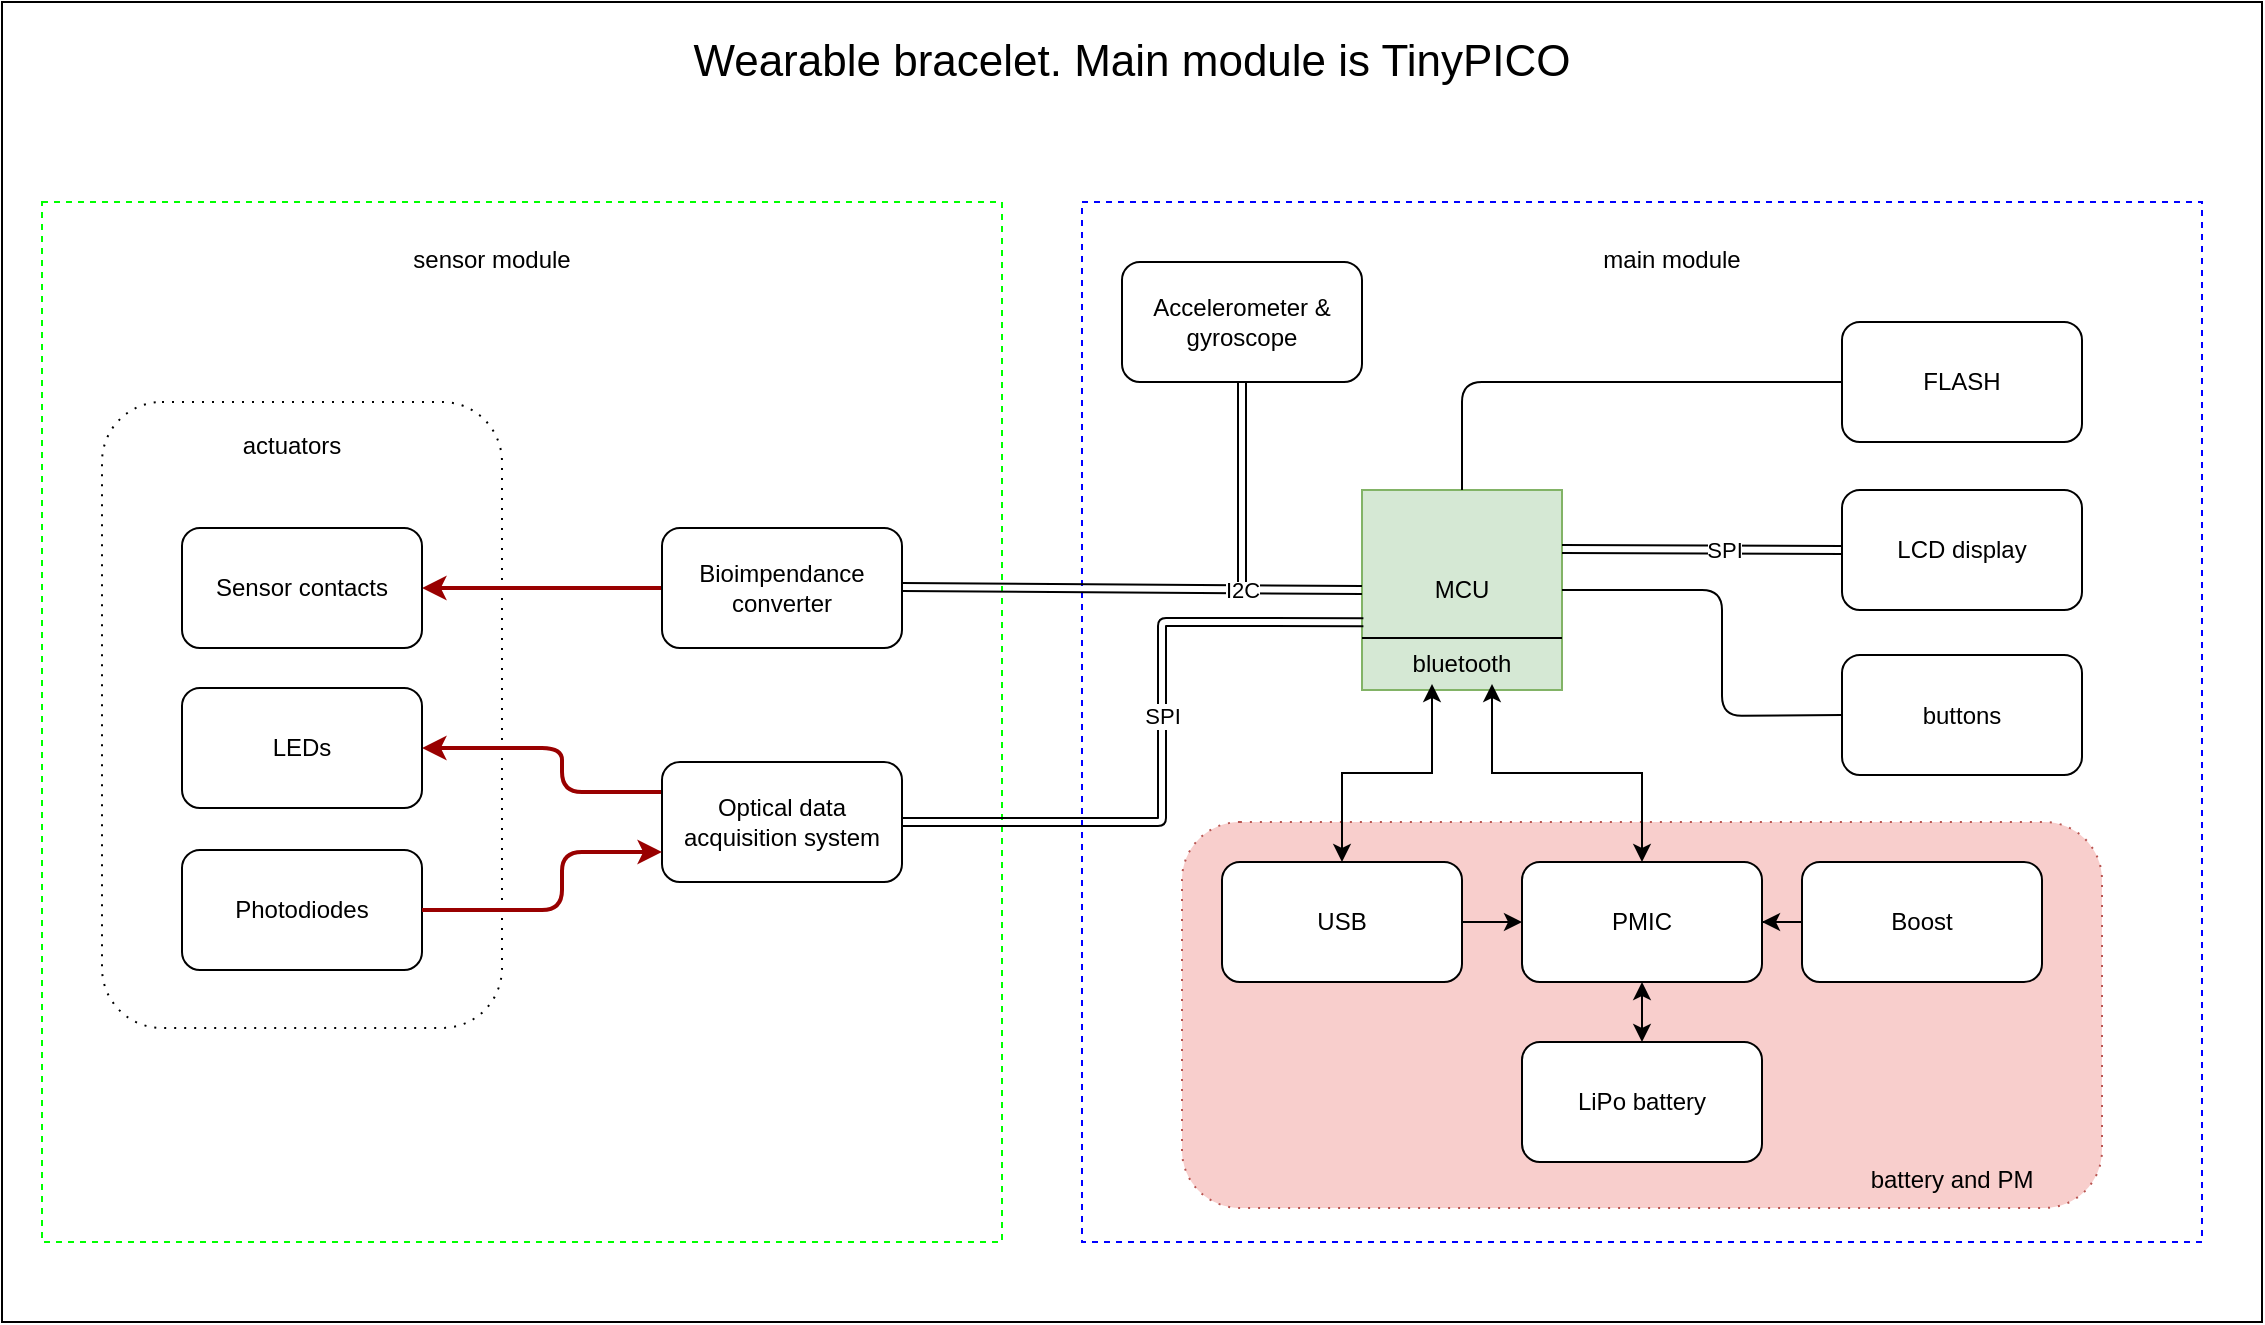 <mxfile version="26.2.12">
  <diagram name="horace.health" id="c7558073-3199-34d8-9f00-42111426c3f3">
    <mxGraphModel dx="1703" dy="927" grid="1" gridSize="10" guides="1" tooltips="1" connect="1" arrows="1" fold="1" page="1" pageScale="1" pageWidth="1169" pageHeight="827" background="none" math="0" shadow="0">
      <root>
        <mxCell id="0" />
        <mxCell id="1" parent="0" />
        <mxCell id="8YpFU-TR1FdMiD2u0GPq-145" value="" style="rounded=0;whiteSpace=wrap;html=1;shadow=0;glass=0;sketch=0;strokeColor=#000000;strokeWidth=1;fontSize=22;" parent="1" vertex="1">
          <mxGeometry x="20" y="20" width="1130" height="660" as="geometry" />
        </mxCell>
        <mxCell id="8YpFU-TR1FdMiD2u0GPq-118" value="" style="rounded=0;whiteSpace=wrap;html=1;dashed=1;strokeColor=#0000FF;" parent="1" vertex="1">
          <mxGeometry x="560" y="120" width="560" height="520" as="geometry" />
        </mxCell>
        <mxCell id="8YpFU-TR1FdMiD2u0GPq-131" value="" style="rounded=1;whiteSpace=wrap;html=1;dashed=1;dashPattern=1 4;fillColor=#f8cecc;strokeColor=#b85450;" parent="1" vertex="1">
          <mxGeometry x="610" y="430" width="460" height="193" as="geometry" />
        </mxCell>
        <mxCell id="8YpFU-TR1FdMiD2u0GPq-105" value="" style="rounded=0;whiteSpace=wrap;html=1;dashed=1;strokeColor=#00FF00;" parent="1" vertex="1">
          <mxGeometry x="40" y="120" width="480" height="520" as="geometry" />
        </mxCell>
        <mxCell id="8YpFU-TR1FdMiD2u0GPq-99" value="" style="rounded=1;whiteSpace=wrap;html=1;dashed=1;dashPattern=1 4;" parent="1" vertex="1">
          <mxGeometry x="70" y="220" width="200" height="313" as="geometry" />
        </mxCell>
        <mxCell id="63" value="actuators" style="text;spacingTop=-5;align=center" parent="1" vertex="1">
          <mxGeometry x="150" y="233.0" width="30" height="20" as="geometry" />
        </mxCell>
        <mxCell id="68" value="" style="edgeStyle=elbowEdgeStyle;elbow=horizontal;strokeColor=#990000;strokeWidth=2;exitX=0;exitY=0.25;exitDx=0;exitDy=0;entryX=1;entryY=0.5;entryDx=0;entryDy=0;" parent="1" source="8YpFU-TR1FdMiD2u0GPq-101" target="8YpFU-TR1FdMiD2u0GPq-97" edge="1">
          <mxGeometry width="100" height="100" relative="1" as="geometry">
            <mxPoint x="750" y="713" as="sourcePoint" />
            <mxPoint x="750" y="724" as="targetPoint" />
            <Array as="points">
              <mxPoint x="300" y="400" />
            </Array>
          </mxGeometry>
        </mxCell>
        <mxCell id="69" value="" style="edgeStyle=segmentEdgeStyle;strokeColor=#990000;strokeWidth=2;entryX=1;entryY=0.5;entryDx=0;entryDy=0;exitX=0;exitY=0.5;exitDx=0;exitDy=0;" parent="1" source="8YpFU-TR1FdMiD2u0GPq-100" target="8YpFU-TR1FdMiD2u0GPq-96" edge="1">
          <mxGeometry width="100" height="100" relative="1" as="geometry">
            <mxPoint x="700" y="724" as="sourcePoint" />
            <mxPoint x="620" y="593" as="targetPoint" />
            <Array as="points">
              <mxPoint x="470" y="313" />
              <mxPoint x="470" y="313" />
            </Array>
          </mxGeometry>
        </mxCell>
        <mxCell id="8YpFU-TR1FdMiD2u0GPq-96" value="Sensor contacts" style="rounded=1;whiteSpace=wrap;html=1;" parent="1" vertex="1">
          <mxGeometry x="110" y="283" width="120" height="60" as="geometry" />
        </mxCell>
        <mxCell id="8YpFU-TR1FdMiD2u0GPq-97" value="LEDs" style="rounded=1;whiteSpace=wrap;html=1;" parent="1" vertex="1">
          <mxGeometry x="110" y="363" width="120" height="60" as="geometry" />
        </mxCell>
        <mxCell id="8YpFU-TR1FdMiD2u0GPq-98" value="Photodiodes" style="rounded=1;whiteSpace=wrap;html=1;" parent="1" vertex="1">
          <mxGeometry x="110" y="444" width="120" height="60" as="geometry" />
        </mxCell>
        <mxCell id="8YpFU-TR1FdMiD2u0GPq-100" value="Bioimpendance&lt;br&gt;converter" style="rounded=1;whiteSpace=wrap;html=1;" parent="1" vertex="1">
          <mxGeometry x="350" y="283" width="120" height="60" as="geometry" />
        </mxCell>
        <mxCell id="8YpFU-TR1FdMiD2u0GPq-101" value="Optical data acquisition system" style="rounded=1;whiteSpace=wrap;html=1;" parent="1" vertex="1">
          <mxGeometry x="350" y="400" width="120" height="60" as="geometry" />
        </mxCell>
        <mxCell id="8YpFU-TR1FdMiD2u0GPq-104" value="" style="edgeStyle=elbowEdgeStyle;elbow=horizontal;strokeColor=#990000;strokeWidth=2;entryX=0;entryY=0.75;entryDx=0;entryDy=0;exitX=1;exitY=0.5;exitDx=0;exitDy=0;" parent="1" source="8YpFU-TR1FdMiD2u0GPq-98" target="8YpFU-TR1FdMiD2u0GPq-101" edge="1">
          <mxGeometry width="100" height="100" relative="1" as="geometry">
            <mxPoint x="380" y="425" as="sourcePoint" />
            <mxPoint x="330" y="480" as="targetPoint" />
            <Array as="points">
              <mxPoint x="300" y="460" />
            </Array>
          </mxGeometry>
        </mxCell>
        <mxCell id="8YpFU-TR1FdMiD2u0GPq-106" value="sensor module" style="text;spacingTop=-5;align=center" parent="1" vertex="1">
          <mxGeometry x="250" y="140.0" width="30" height="20" as="geometry" />
        </mxCell>
        <mxCell id="8YpFU-TR1FdMiD2u0GPq-109" value="MCU" style="rounded=0;whiteSpace=wrap;html=1;strokeColor=#82b366;fillColor=#d5e8d4;" parent="1" vertex="1">
          <mxGeometry x="700" y="264" width="100" height="100" as="geometry" />
        </mxCell>
        <mxCell id="8YpFU-TR1FdMiD2u0GPq-110" value="" style="line;strokeWidth=1;html=1;perimeter=backbonePerimeter;points=[];outlineConnect=0;" parent="1" vertex="1">
          <mxGeometry x="700" y="333" width="100" height="10" as="geometry" />
        </mxCell>
        <mxCell id="8YpFU-TR1FdMiD2u0GPq-112" value="bluetooth" style="text;html=1;strokeColor=none;fillColor=none;align=center;verticalAlign=middle;whiteSpace=wrap;rounded=0;" parent="1" vertex="1">
          <mxGeometry x="720" y="341" width="60" height="20" as="geometry" />
        </mxCell>
        <mxCell id="8YpFU-TR1FdMiD2u0GPq-113" value="" style="shape=link;html=1;entryX=0;entryY=0.5;entryDx=0;entryDy=0;" parent="1" target="8YpFU-TR1FdMiD2u0GPq-109" edge="1">
          <mxGeometry width="100" relative="1" as="geometry">
            <mxPoint x="470" y="312.5" as="sourcePoint" />
            <mxPoint x="690" y="310" as="targetPoint" />
          </mxGeometry>
        </mxCell>
        <mxCell id="8YpFU-TR1FdMiD2u0GPq-114" value="I2C" style="edgeLabel;html=1;align=center;verticalAlign=middle;resizable=0;points=[];" parent="8YpFU-TR1FdMiD2u0GPq-113" vertex="1" connectable="0">
          <mxGeometry x="0.215" y="-2" relative="1" as="geometry">
            <mxPoint x="30.02" y="-1.41" as="offset" />
          </mxGeometry>
        </mxCell>
        <mxCell id="8YpFU-TR1FdMiD2u0GPq-116" value="" style="shape=link;html=1;exitX=1;exitY=0.5;exitDx=0;exitDy=0;entryX=0.007;entryY=0.661;entryDx=0;entryDy=0;entryPerimeter=0;" parent="1" source="8YpFU-TR1FdMiD2u0GPq-101" target="8YpFU-TR1FdMiD2u0GPq-109" edge="1">
          <mxGeometry width="100" relative="1" as="geometry">
            <mxPoint x="610" y="500" as="sourcePoint" />
            <mxPoint x="670" y="350" as="targetPoint" />
            <Array as="points">
              <mxPoint x="600" y="430" />
              <mxPoint x="600" y="330" />
            </Array>
          </mxGeometry>
        </mxCell>
        <mxCell id="8YpFU-TR1FdMiD2u0GPq-117" value="SPI" style="edgeLabel;html=1;align=center;verticalAlign=middle;resizable=0;points=[];" parent="8YpFU-TR1FdMiD2u0GPq-116" vertex="1" connectable="0">
          <mxGeometry x="-0.464" y="-2" relative="1" as="geometry">
            <mxPoint x="41" y="-55.5" as="offset" />
          </mxGeometry>
        </mxCell>
        <mxCell id="8YpFU-TR1FdMiD2u0GPq-119" value="main module" style="text;spacingTop=-5;align=center" parent="1" vertex="1">
          <mxGeometry x="840" y="140.0" width="30" height="20" as="geometry" />
        </mxCell>
        <mxCell id="8YpFU-TR1FdMiD2u0GPq-120" value="Accelerometer &amp;amp;&lt;br&gt;gyroscope" style="rounded=1;whiteSpace=wrap;html=1;" parent="1" vertex="1">
          <mxGeometry x="580" y="150" width="120" height="60" as="geometry" />
        </mxCell>
        <mxCell id="8YpFU-TR1FdMiD2u0GPq-121" value="" style="shape=link;html=1;exitX=0.5;exitY=1;exitDx=0;exitDy=0;" parent="1" source="8YpFU-TR1FdMiD2u0GPq-120" edge="1">
          <mxGeometry width="100" relative="1" as="geometry">
            <mxPoint x="620" y="252" as="sourcePoint" />
            <mxPoint x="640" y="310" as="targetPoint" />
          </mxGeometry>
        </mxCell>
        <mxCell id="8YpFU-TR1FdMiD2u0GPq-142" style="edgeStyle=orthogonalEdgeStyle;rounded=0;orthogonalLoop=1;jettySize=auto;html=1;entryX=0.25;entryY=1;entryDx=0;entryDy=0;startArrow=classic;startFill=1;fontSize=22;" parent="1" source="8YpFU-TR1FdMiD2u0GPq-122" target="8YpFU-TR1FdMiD2u0GPq-112" edge="1">
          <mxGeometry relative="1" as="geometry" />
        </mxCell>
        <mxCell id="8YpFU-TR1FdMiD2u0GPq-122" value="USB" style="rounded=1;whiteSpace=wrap;html=1;" parent="1" vertex="1">
          <mxGeometry x="630" y="450" width="120" height="60" as="geometry" />
        </mxCell>
        <mxCell id="8YpFU-TR1FdMiD2u0GPq-143" style="edgeStyle=orthogonalEdgeStyle;rounded=0;orthogonalLoop=1;jettySize=auto;html=1;entryX=0.75;entryY=1;entryDx=0;entryDy=0;startArrow=classic;startFill=1;fontSize=22;" parent="1" source="8YpFU-TR1FdMiD2u0GPq-123" target="8YpFU-TR1FdMiD2u0GPq-112" edge="1">
          <mxGeometry relative="1" as="geometry" />
        </mxCell>
        <mxCell id="8YpFU-TR1FdMiD2u0GPq-123" value="PMIC" style="rounded=1;whiteSpace=wrap;html=1;" parent="1" vertex="1">
          <mxGeometry x="780" y="450" width="120" height="60" as="geometry" />
        </mxCell>
        <mxCell id="8YpFU-TR1FdMiD2u0GPq-124" value="" style="endArrow=classic;html=1;exitX=1;exitY=0.5;exitDx=0;exitDy=0;entryX=0;entryY=0.5;entryDx=0;entryDy=0;" parent="1" source="8YpFU-TR1FdMiD2u0GPq-122" target="8YpFU-TR1FdMiD2u0GPq-123" edge="1">
          <mxGeometry width="50" height="50" relative="1" as="geometry">
            <mxPoint x="390" y="480" as="sourcePoint" />
            <mxPoint x="440" y="430" as="targetPoint" />
          </mxGeometry>
        </mxCell>
        <mxCell id="8YpFU-TR1FdMiD2u0GPq-126" style="edgeStyle=orthogonalEdgeStyle;rounded=0;orthogonalLoop=1;jettySize=auto;html=1;" parent="1" source="8YpFU-TR1FdMiD2u0GPq-125" target="8YpFU-TR1FdMiD2u0GPq-123" edge="1">
          <mxGeometry relative="1" as="geometry" />
        </mxCell>
        <mxCell id="8YpFU-TR1FdMiD2u0GPq-125" value="Boost" style="rounded=1;whiteSpace=wrap;html=1;" parent="1" vertex="1">
          <mxGeometry x="920" y="450" width="120" height="60" as="geometry" />
        </mxCell>
        <mxCell id="8YpFU-TR1FdMiD2u0GPq-140" style="edgeStyle=orthogonalEdgeStyle;rounded=0;orthogonalLoop=1;jettySize=auto;html=1;startArrow=classic;startFill=1;fontSize=22;" parent="1" source="8YpFU-TR1FdMiD2u0GPq-127" target="8YpFU-TR1FdMiD2u0GPq-123" edge="1">
          <mxGeometry relative="1" as="geometry" />
        </mxCell>
        <mxCell id="8YpFU-TR1FdMiD2u0GPq-127" value="LiPo battery" style="rounded=1;whiteSpace=wrap;html=1;" parent="1" vertex="1">
          <mxGeometry x="780" y="540" width="120" height="60" as="geometry" />
        </mxCell>
        <mxCell id="8YpFU-TR1FdMiD2u0GPq-130" value="FLASH" style="rounded=1;whiteSpace=wrap;html=1;" parent="1" vertex="1">
          <mxGeometry x="940" y="180" width="120" height="60" as="geometry" />
        </mxCell>
        <mxCell id="8YpFU-TR1FdMiD2u0GPq-132" value="battery and PM" style="text;spacingTop=-5;align=center" parent="1" vertex="1">
          <mxGeometry x="980" y="600.0" width="30" height="20" as="geometry" />
        </mxCell>
        <mxCell id="8YpFU-TR1FdMiD2u0GPq-133" value="LCD display" style="rounded=1;whiteSpace=wrap;html=1;" parent="1" vertex="1">
          <mxGeometry x="940" y="264" width="120" height="60" as="geometry" />
        </mxCell>
        <mxCell id="8YpFU-TR1FdMiD2u0GPq-134" value="buttons" style="rounded=1;whiteSpace=wrap;html=1;" parent="1" vertex="1">
          <mxGeometry x="940" y="346.5" width="120" height="60" as="geometry" />
        </mxCell>
        <mxCell id="8YpFU-TR1FdMiD2u0GPq-135" value="" style="endArrow=none;html=1;exitX=1;exitY=0.5;exitDx=0;exitDy=0;entryX=0;entryY=0.5;entryDx=0;entryDy=0;" parent="1" source="8YpFU-TR1FdMiD2u0GPq-109" target="8YpFU-TR1FdMiD2u0GPq-134" edge="1">
          <mxGeometry width="50" height="50" relative="1" as="geometry">
            <mxPoint x="390" y="490" as="sourcePoint" />
            <mxPoint x="440" y="440" as="targetPoint" />
            <Array as="points">
              <mxPoint x="880" y="314" />
              <mxPoint x="880" y="377" />
            </Array>
          </mxGeometry>
        </mxCell>
        <mxCell id="8YpFU-TR1FdMiD2u0GPq-136" value="" style="endArrow=none;html=1;exitX=0;exitY=0.5;exitDx=0;exitDy=0;entryX=0.5;entryY=0;entryDx=0;entryDy=0;" parent="1" source="8YpFU-TR1FdMiD2u0GPq-130" target="8YpFU-TR1FdMiD2u0GPq-109" edge="1">
          <mxGeometry width="50" height="50" relative="1" as="geometry">
            <mxPoint x="390" y="490" as="sourcePoint" />
            <mxPoint x="440" y="440" as="targetPoint" />
            <Array as="points">
              <mxPoint x="750" y="210" />
            </Array>
          </mxGeometry>
        </mxCell>
        <mxCell id="8YpFU-TR1FdMiD2u0GPq-137" value="" style="shape=link;html=1;startArrow=classic;startFill=1;entryX=0;entryY=0.5;entryDx=0;entryDy=0;" parent="1" target="8YpFU-TR1FdMiD2u0GPq-133" edge="1">
          <mxGeometry width="100" relative="1" as="geometry">
            <mxPoint x="800" y="293.5" as="sourcePoint" />
            <mxPoint x="900" y="293.5" as="targetPoint" />
          </mxGeometry>
        </mxCell>
        <mxCell id="8YpFU-TR1FdMiD2u0GPq-138" value="SPI" style="edgeLabel;html=1;align=center;verticalAlign=middle;resizable=0;points=[];" parent="8YpFU-TR1FdMiD2u0GPq-137" vertex="1" connectable="0">
          <mxGeometry x="0.153" relative="1" as="geometry">
            <mxPoint as="offset" />
          </mxGeometry>
        </mxCell>
        <mxCell id="8YpFU-TR1FdMiD2u0GPq-139" value="Wearable bracelet. Main module is TinyPICO" style="text;html=1;strokeColor=none;fillColor=none;align=center;verticalAlign=middle;whiteSpace=wrap;rounded=0;fontSize=22;" parent="1" vertex="1">
          <mxGeometry x="310" y="40" width="550" height="20" as="geometry" />
        </mxCell>
      </root>
    </mxGraphModel>
  </diagram>
</mxfile>
